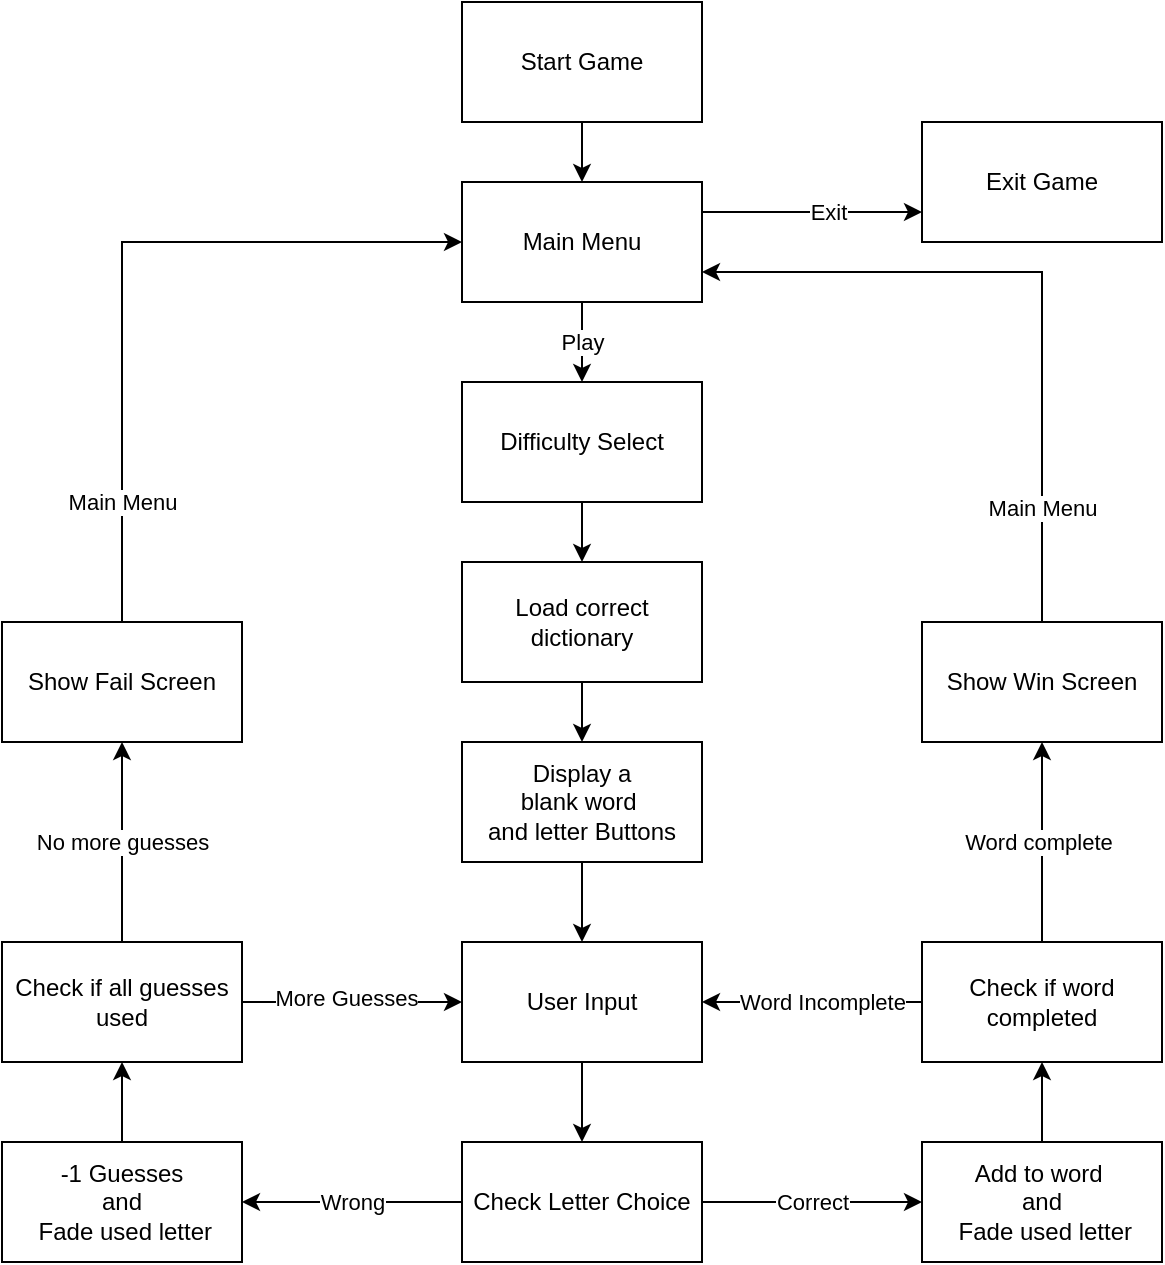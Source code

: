 <mxfile version="21.3.2" type="device">
  <diagram name="Page-1" id="I2gKuHOCCtUCHzMTMHLt">
    <mxGraphModel dx="1434" dy="739" grid="1" gridSize="10" guides="1" tooltips="1" connect="1" arrows="1" fold="1" page="1" pageScale="1" pageWidth="827" pageHeight="1169" math="0" shadow="0">
      <root>
        <mxCell id="0" />
        <mxCell id="1" parent="0" />
        <mxCell id="TcnP27nnTozr-PaMKJBG-20" style="edgeStyle=orthogonalEdgeStyle;rounded=0;orthogonalLoop=1;jettySize=auto;html=1;exitX=0.5;exitY=1;exitDx=0;exitDy=0;entryX=0.5;entryY=0;entryDx=0;entryDy=0;" parent="1" source="TcnP27nnTozr-PaMKJBG-9" target="TcnP27nnTozr-PaMKJBG-11" edge="1">
          <mxGeometry relative="1" as="geometry" />
        </mxCell>
        <mxCell id="TcnP27nnTozr-PaMKJBG-9" value="Start Game" style="rounded=0;whiteSpace=wrap;html=1;" parent="1" vertex="1">
          <mxGeometry x="340" y="270" width="120" height="60" as="geometry" />
        </mxCell>
        <mxCell id="TcnP27nnTozr-PaMKJBG-10" value="Exit Game" style="rounded=0;whiteSpace=wrap;html=1;" parent="1" vertex="1">
          <mxGeometry x="570" y="330" width="120" height="60" as="geometry" />
        </mxCell>
        <mxCell id="TcnP27nnTozr-PaMKJBG-21" value="Exit" style="edgeStyle=orthogonalEdgeStyle;rounded=0;orthogonalLoop=1;jettySize=auto;html=1;exitX=1;exitY=0.25;exitDx=0;exitDy=0;" parent="1" source="TcnP27nnTozr-PaMKJBG-11" edge="1">
          <mxGeometry x="0.143" relative="1" as="geometry">
            <mxPoint x="570" y="375" as="targetPoint" />
            <Array as="points">
              <mxPoint x="570" y="375" />
            </Array>
            <mxPoint as="offset" />
          </mxGeometry>
        </mxCell>
        <mxCell id="TcnP27nnTozr-PaMKJBG-22" value="Play" style="edgeStyle=orthogonalEdgeStyle;rounded=0;orthogonalLoop=1;jettySize=auto;html=1;exitX=0.5;exitY=1;exitDx=0;exitDy=0;entryX=0.5;entryY=0;entryDx=0;entryDy=0;" parent="1" source="TcnP27nnTozr-PaMKJBG-11" target="TcnP27nnTozr-PaMKJBG-12" edge="1">
          <mxGeometry relative="1" as="geometry" />
        </mxCell>
        <mxCell id="TcnP27nnTozr-PaMKJBG-11" value="Main Menu" style="rounded=0;whiteSpace=wrap;html=1;" parent="1" vertex="1">
          <mxGeometry x="340" y="360" width="120" height="60" as="geometry" />
        </mxCell>
        <mxCell id="TcnP27nnTozr-PaMKJBG-12" value="Difficulty Select" style="rounded=0;whiteSpace=wrap;html=1;" parent="1" vertex="1">
          <mxGeometry x="340" y="460" width="120" height="60" as="geometry" />
        </mxCell>
        <mxCell id="TcnP27nnTozr-PaMKJBG-24" style="edgeStyle=orthogonalEdgeStyle;rounded=0;orthogonalLoop=1;jettySize=auto;html=1;exitX=0.5;exitY=1;exitDx=0;exitDy=0;entryX=0.5;entryY=0;entryDx=0;entryDy=0;" parent="1" source="TcnP27nnTozr-PaMKJBG-13" target="TcnP27nnTozr-PaMKJBG-15" edge="1">
          <mxGeometry relative="1" as="geometry" />
        </mxCell>
        <mxCell id="TcnP27nnTozr-PaMKJBG-13" value="Display a&lt;br&gt;blank word&amp;nbsp;&lt;br&gt;and letter Buttons" style="rounded=0;whiteSpace=wrap;html=1;" parent="1" vertex="1">
          <mxGeometry x="340" y="640" width="120" height="60" as="geometry" />
        </mxCell>
        <mxCell id="TcnP27nnTozr-PaMKJBG-26" value="Correct" style="edgeStyle=orthogonalEdgeStyle;rounded=0;orthogonalLoop=1;jettySize=auto;html=1;exitX=1;exitY=0.5;exitDx=0;exitDy=0;entryX=0;entryY=0.5;entryDx=0;entryDy=0;" parent="1" source="TcnP27nnTozr-PaMKJBG-14" target="TcnP27nnTozr-PaMKJBG-16" edge="1">
          <mxGeometry relative="1" as="geometry" />
        </mxCell>
        <mxCell id="TcnP27nnTozr-PaMKJBG-35" value="Wrong" style="edgeStyle=orthogonalEdgeStyle;rounded=0;orthogonalLoop=1;jettySize=auto;html=1;exitX=0;exitY=0.5;exitDx=0;exitDy=0;entryX=1;entryY=0.5;entryDx=0;entryDy=0;" parent="1" source="TcnP27nnTozr-PaMKJBG-14" target="TcnP27nnTozr-PaMKJBG-17" edge="1">
          <mxGeometry relative="1" as="geometry" />
        </mxCell>
        <mxCell id="TcnP27nnTozr-PaMKJBG-14" value="Check Letter Choice" style="rounded=0;whiteSpace=wrap;html=1;" parent="1" vertex="1">
          <mxGeometry x="340" y="840" width="120" height="60" as="geometry" />
        </mxCell>
        <mxCell id="TcnP27nnTozr-PaMKJBG-25" style="edgeStyle=orthogonalEdgeStyle;rounded=0;orthogonalLoop=1;jettySize=auto;html=1;exitX=0.5;exitY=1;exitDx=0;exitDy=0;entryX=0.5;entryY=0;entryDx=0;entryDy=0;" parent="1" source="TcnP27nnTozr-PaMKJBG-15" target="TcnP27nnTozr-PaMKJBG-14" edge="1">
          <mxGeometry relative="1" as="geometry" />
        </mxCell>
        <mxCell id="TcnP27nnTozr-PaMKJBG-15" value="User Input" style="rounded=0;whiteSpace=wrap;html=1;" parent="1" vertex="1">
          <mxGeometry x="340" y="740" width="120" height="60" as="geometry" />
        </mxCell>
        <mxCell id="TcnP27nnTozr-PaMKJBG-27" style="edgeStyle=orthogonalEdgeStyle;rounded=0;orthogonalLoop=1;jettySize=auto;html=1;exitX=0.5;exitY=0;exitDx=0;exitDy=0;entryX=0.5;entryY=1;entryDx=0;entryDy=0;" parent="1" source="TcnP27nnTozr-PaMKJBG-16" target="TcnP27nnTozr-PaMKJBG-19" edge="1">
          <mxGeometry relative="1" as="geometry" />
        </mxCell>
        <mxCell id="TcnP27nnTozr-PaMKJBG-16" value="Add to word&amp;nbsp;&lt;br&gt;and&lt;br&gt;&amp;nbsp;Fade used letter" style="rounded=0;whiteSpace=wrap;html=1;" parent="1" vertex="1">
          <mxGeometry x="570" y="840" width="120" height="60" as="geometry" />
        </mxCell>
        <mxCell id="TcnP27nnTozr-PaMKJBG-37" style="edgeStyle=orthogonalEdgeStyle;rounded=0;orthogonalLoop=1;jettySize=auto;html=1;exitX=0.5;exitY=0;exitDx=0;exitDy=0;" parent="1" source="TcnP27nnTozr-PaMKJBG-17" target="TcnP27nnTozr-PaMKJBG-18" edge="1">
          <mxGeometry relative="1" as="geometry" />
        </mxCell>
        <mxCell id="TcnP27nnTozr-PaMKJBG-17" value="-1 Guesses&lt;br&gt;and&lt;br&gt;&amp;nbsp;Fade used letter" style="rounded=0;whiteSpace=wrap;html=1;" parent="1" vertex="1">
          <mxGeometry x="110" y="840" width="120" height="60" as="geometry" />
        </mxCell>
        <mxCell id="TcnP27nnTozr-PaMKJBG-38" style="edgeStyle=orthogonalEdgeStyle;rounded=0;orthogonalLoop=1;jettySize=auto;html=1;exitX=1;exitY=0.5;exitDx=0;exitDy=0;entryX=0;entryY=0.5;entryDx=0;entryDy=0;" parent="1" source="TcnP27nnTozr-PaMKJBG-18" target="TcnP27nnTozr-PaMKJBG-15" edge="1">
          <mxGeometry relative="1" as="geometry" />
        </mxCell>
        <mxCell id="TcnP27nnTozr-PaMKJBG-39" value="More Guesses" style="edgeLabel;html=1;align=center;verticalAlign=middle;resizable=0;points=[];" parent="TcnP27nnTozr-PaMKJBG-38" vertex="1" connectable="0">
          <mxGeometry x="-0.054" y="2" relative="1" as="geometry">
            <mxPoint as="offset" />
          </mxGeometry>
        </mxCell>
        <mxCell id="TcnP27nnTozr-PaMKJBG-42" style="edgeStyle=orthogonalEdgeStyle;rounded=0;orthogonalLoop=1;jettySize=auto;html=1;entryX=0.5;entryY=1;entryDx=0;entryDy=0;exitX=0.5;exitY=0;exitDx=0;exitDy=0;" parent="1" source="TcnP27nnTozr-PaMKJBG-18" target="TcnP27nnTozr-PaMKJBG-41" edge="1">
          <mxGeometry relative="1" as="geometry">
            <mxPoint x="60" y="710" as="sourcePoint" />
          </mxGeometry>
        </mxCell>
        <mxCell id="TcnP27nnTozr-PaMKJBG-57" value="No more guesses" style="edgeLabel;html=1;align=center;verticalAlign=middle;resizable=0;points=[];" parent="TcnP27nnTozr-PaMKJBG-42" vertex="1" connectable="0">
          <mxGeometry x="0.1" y="2" relative="1" as="geometry">
            <mxPoint x="2" y="5" as="offset" />
          </mxGeometry>
        </mxCell>
        <mxCell id="TcnP27nnTozr-PaMKJBG-18" value="Check if all guesses used" style="rounded=0;whiteSpace=wrap;html=1;" parent="1" vertex="1">
          <mxGeometry x="110" y="740" width="120" height="60" as="geometry" />
        </mxCell>
        <mxCell id="TcnP27nnTozr-PaMKJBG-29" style="edgeStyle=orthogonalEdgeStyle;rounded=0;orthogonalLoop=1;jettySize=auto;html=1;exitX=0;exitY=0.5;exitDx=0;exitDy=0;entryX=1;entryY=0.5;entryDx=0;entryDy=0;" parent="1" source="TcnP27nnTozr-PaMKJBG-19" target="TcnP27nnTozr-PaMKJBG-15" edge="1">
          <mxGeometry relative="1" as="geometry" />
        </mxCell>
        <mxCell id="TcnP27nnTozr-PaMKJBG-30" value="Word Incomplete" style="edgeLabel;html=1;align=center;verticalAlign=middle;resizable=0;points=[];" parent="TcnP27nnTozr-PaMKJBG-29" vertex="1" connectable="0">
          <mxGeometry x="0.058" y="4" relative="1" as="geometry">
            <mxPoint x="8" y="-4" as="offset" />
          </mxGeometry>
        </mxCell>
        <mxCell id="TcnP27nnTozr-PaMKJBG-47" style="edgeStyle=orthogonalEdgeStyle;rounded=0;orthogonalLoop=1;jettySize=auto;html=1;entryX=0.5;entryY=1;entryDx=0;entryDy=0;" parent="1" source="TcnP27nnTozr-PaMKJBG-19" target="TcnP27nnTozr-PaMKJBG-43" edge="1">
          <mxGeometry relative="1" as="geometry" />
        </mxCell>
        <mxCell id="TcnP27nnTozr-PaMKJBG-58" value="Word complete" style="edgeLabel;html=1;align=center;verticalAlign=middle;resizable=0;points=[];" parent="TcnP27nnTozr-PaMKJBG-47" vertex="1" connectable="0">
          <mxGeometry x="0.014" y="2" relative="1" as="geometry">
            <mxPoint as="offset" />
          </mxGeometry>
        </mxCell>
        <mxCell id="TcnP27nnTozr-PaMKJBG-19" value="Check if word completed" style="rounded=0;whiteSpace=wrap;html=1;" parent="1" vertex="1">
          <mxGeometry x="570" y="740" width="120" height="60" as="geometry" />
        </mxCell>
        <mxCell id="TcnP27nnTozr-PaMKJBG-32" value="" style="edgeStyle=orthogonalEdgeStyle;rounded=0;orthogonalLoop=1;jettySize=auto;html=1;exitX=0.5;exitY=1;exitDx=0;exitDy=0;entryX=0.5;entryY=0;entryDx=0;entryDy=0;" parent="1" source="TcnP27nnTozr-PaMKJBG-12" target="TcnP27nnTozr-PaMKJBG-31" edge="1">
          <mxGeometry relative="1" as="geometry">
            <mxPoint x="400" y="520" as="sourcePoint" />
            <mxPoint x="400" y="640" as="targetPoint" />
          </mxGeometry>
        </mxCell>
        <mxCell id="TcnP27nnTozr-PaMKJBG-34" style="edgeStyle=orthogonalEdgeStyle;rounded=0;orthogonalLoop=1;jettySize=auto;html=1;exitX=0.5;exitY=1;exitDx=0;exitDy=0;entryX=0.5;entryY=0;entryDx=0;entryDy=0;" parent="1" source="TcnP27nnTozr-PaMKJBG-31" target="TcnP27nnTozr-PaMKJBG-13" edge="1">
          <mxGeometry relative="1" as="geometry" />
        </mxCell>
        <mxCell id="TcnP27nnTozr-PaMKJBG-31" value="Load correct dictionary" style="rounded=0;whiteSpace=wrap;html=1;" parent="1" vertex="1">
          <mxGeometry x="340" y="550" width="120" height="60" as="geometry" />
        </mxCell>
        <mxCell id="TcnP27nnTozr-PaMKJBG-41" value="Show Fail Screen" style="rounded=0;whiteSpace=wrap;html=1;" parent="1" vertex="1">
          <mxGeometry x="110" y="580" width="120" height="60" as="geometry" />
        </mxCell>
        <mxCell id="TcnP27nnTozr-PaMKJBG-43" value="Show Win Screen" style="rounded=0;whiteSpace=wrap;html=1;" parent="1" vertex="1">
          <mxGeometry x="570" y="580" width="120" height="60" as="geometry" />
        </mxCell>
        <mxCell id="TcnP27nnTozr-PaMKJBG-50" style="edgeStyle=orthogonalEdgeStyle;rounded=0;orthogonalLoop=1;jettySize=auto;html=1;exitX=0.5;exitY=0;exitDx=0;exitDy=0;entryX=0;entryY=0.5;entryDx=0;entryDy=0;" parent="1" source="TcnP27nnTozr-PaMKJBG-41" target="TcnP27nnTozr-PaMKJBG-11" edge="1">
          <mxGeometry relative="1" as="geometry">
            <Array as="points">
              <mxPoint x="170" y="390" />
            </Array>
            <mxPoint x="160" y="1040" as="sourcePoint" />
          </mxGeometry>
        </mxCell>
        <mxCell id="TcnP27nnTozr-PaMKJBG-52" value="Main Menu" style="edgeLabel;html=1;align=center;verticalAlign=middle;resizable=0;points=[];" parent="TcnP27nnTozr-PaMKJBG-50" vertex="1" connectable="0">
          <mxGeometry x="-0.904" y="2" relative="1" as="geometry">
            <mxPoint x="2" y="-43" as="offset" />
          </mxGeometry>
        </mxCell>
        <mxCell id="TcnP27nnTozr-PaMKJBG-51" style="edgeStyle=orthogonalEdgeStyle;rounded=0;orthogonalLoop=1;jettySize=auto;html=1;exitX=0.5;exitY=0;exitDx=0;exitDy=0;entryX=1;entryY=0.75;entryDx=0;entryDy=0;" parent="1" source="TcnP27nnTozr-PaMKJBG-43" target="TcnP27nnTozr-PaMKJBG-11" edge="1">
          <mxGeometry relative="1" as="geometry">
            <Array as="points">
              <mxPoint x="630" y="405" />
            </Array>
            <mxPoint x="630" y="520" as="sourcePoint" />
            <mxPoint x="500" y="410" as="targetPoint" />
          </mxGeometry>
        </mxCell>
        <mxCell id="TcnP27nnTozr-PaMKJBG-53" value="Main Menu" style="edgeLabel;html=1;align=center;verticalAlign=middle;resizable=0;points=[];" parent="TcnP27nnTozr-PaMKJBG-51" vertex="1" connectable="0">
          <mxGeometry x="-0.9" y="3" relative="1" as="geometry">
            <mxPoint x="3" y="-40" as="offset" />
          </mxGeometry>
        </mxCell>
      </root>
    </mxGraphModel>
  </diagram>
</mxfile>
